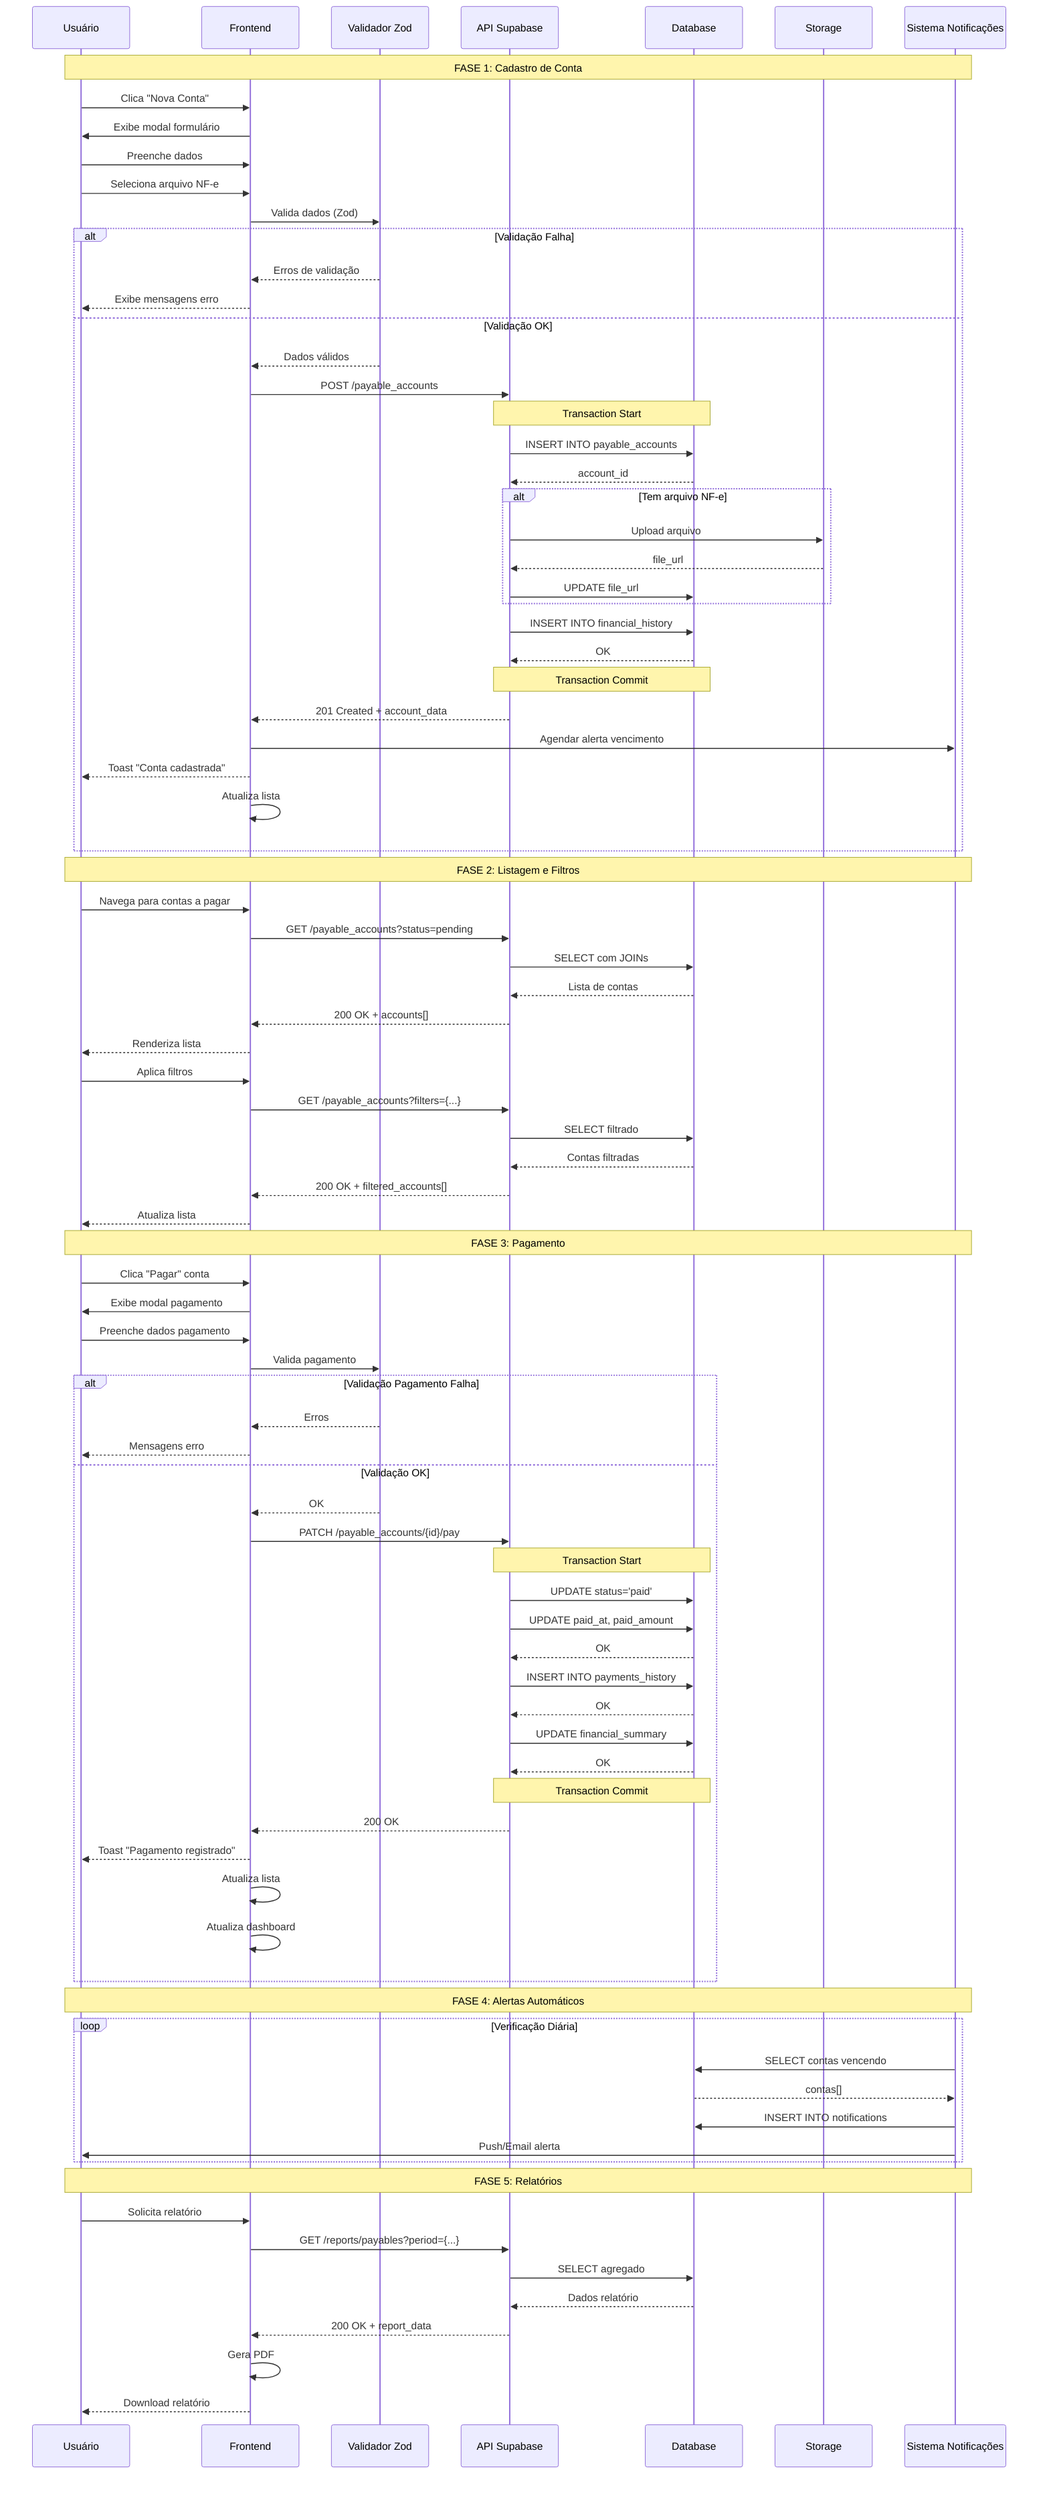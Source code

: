 sequenceDiagram
    participant U as Usuário
    participant F as Frontend
    participant V as Validador Zod
    participant A as API Supabase
    participant DB as Database
    participant S as Storage
    participant N as Sistema Notificações
    
    Note over U,N: FASE 1: Cadastro de Conta
    
    U->>F: Clica "Nova Conta"
    F->>U: Exibe modal formulário
    U->>F: Preenche dados
    U->>F: Seleciona arquivo NF-e
    F->>V: Valida dados (Zod)
    
    alt Validação Falha
        V-->>F: Erros de validação
        F-->>U: Exibe mensagens erro
    else Validação OK
        V-->>F: Dados válidos
        F->>A: POST /payable_accounts
        
        Note over A,DB: Transaction Start
        
        A->>DB: INSERT INTO payable_accounts
        DB-->>A: account_id
        
        alt Tem arquivo NF-e
            A->>S: Upload arquivo
            S-->>A: file_url
            A->>DB: UPDATE file_url
        end
        
        A->>DB: INSERT INTO financial_history
        DB-->>A: OK
        
        Note over A,DB: Transaction Commit
        
        A-->>F: 201 Created + account_data
        F->>N: Agendar alerta vencimento
        F-->>U: Toast "Conta cadastrada"
        F->>F: Atualiza lista
    end
    
    Note over U,N: FASE 2: Listagem e Filtros
    
    U->>F: Navega para contas a pagar
    F->>A: GET /payable_accounts?status=pending
    A->>DB: SELECT com JOINs
    DB-->>A: Lista de contas
    A-->>F: 200 OK + accounts[]
    F-->>U: Renderiza lista
    
    U->>F: Aplica filtros
    F->>A: GET /payable_accounts?filters={...}
    A->>DB: SELECT filtrado
    DB-->>A: Contas filtradas
    A-->>F: 200 OK + filtered_accounts[]
    F-->>U: Atualiza lista
    
    Note over U,N: FASE 3: Pagamento
    
    U->>F: Clica "Pagar" conta
    F->>U: Exibe modal pagamento
    U->>F: Preenche dados pagamento
    F->>V: Valida pagamento
    
    alt Validação Pagamento Falha
        V-->>F: Erros
        F-->>U: Mensagens erro
    else Validação OK
        V-->>F: OK
        F->>A: PATCH /payable_accounts/{id}/pay
        
        Note over A,DB: Transaction Start
        
        A->>DB: UPDATE status='paid'
        A->>DB: UPDATE paid_at, paid_amount
        DB-->>A: OK
        
        A->>DB: INSERT INTO payments_history
        DB-->>A: OK
        
        A->>DB: UPDATE financial_summary
        DB-->>A: OK
        
        Note over A,DB: Transaction Commit
        
        A-->>F: 200 OK
        F-->>U: Toast "Pagamento registrado"
        F->>F: Atualiza lista
        F->>F: Atualiza dashboard
    end
    
    Note over U,N: FASE 4: Alertas Automáticos
    
    loop Verificação Diária
        N->>DB: SELECT contas vencendo
        DB-->>N: contas[]
        N->>DB: INSERT INTO notifications
        N->>U: Push/Email alerta
    end
    
    Note over U,N: FASE 5: Relatórios
    
    U->>F: Solicita relatório
    F->>A: GET /reports/payables?period={...}
    A->>DB: SELECT agregado
    DB-->>A: Dados relatório
    A-->>F: 200 OK + report_data
    F->>F: Gera PDF
    F-->>U: Download relatório